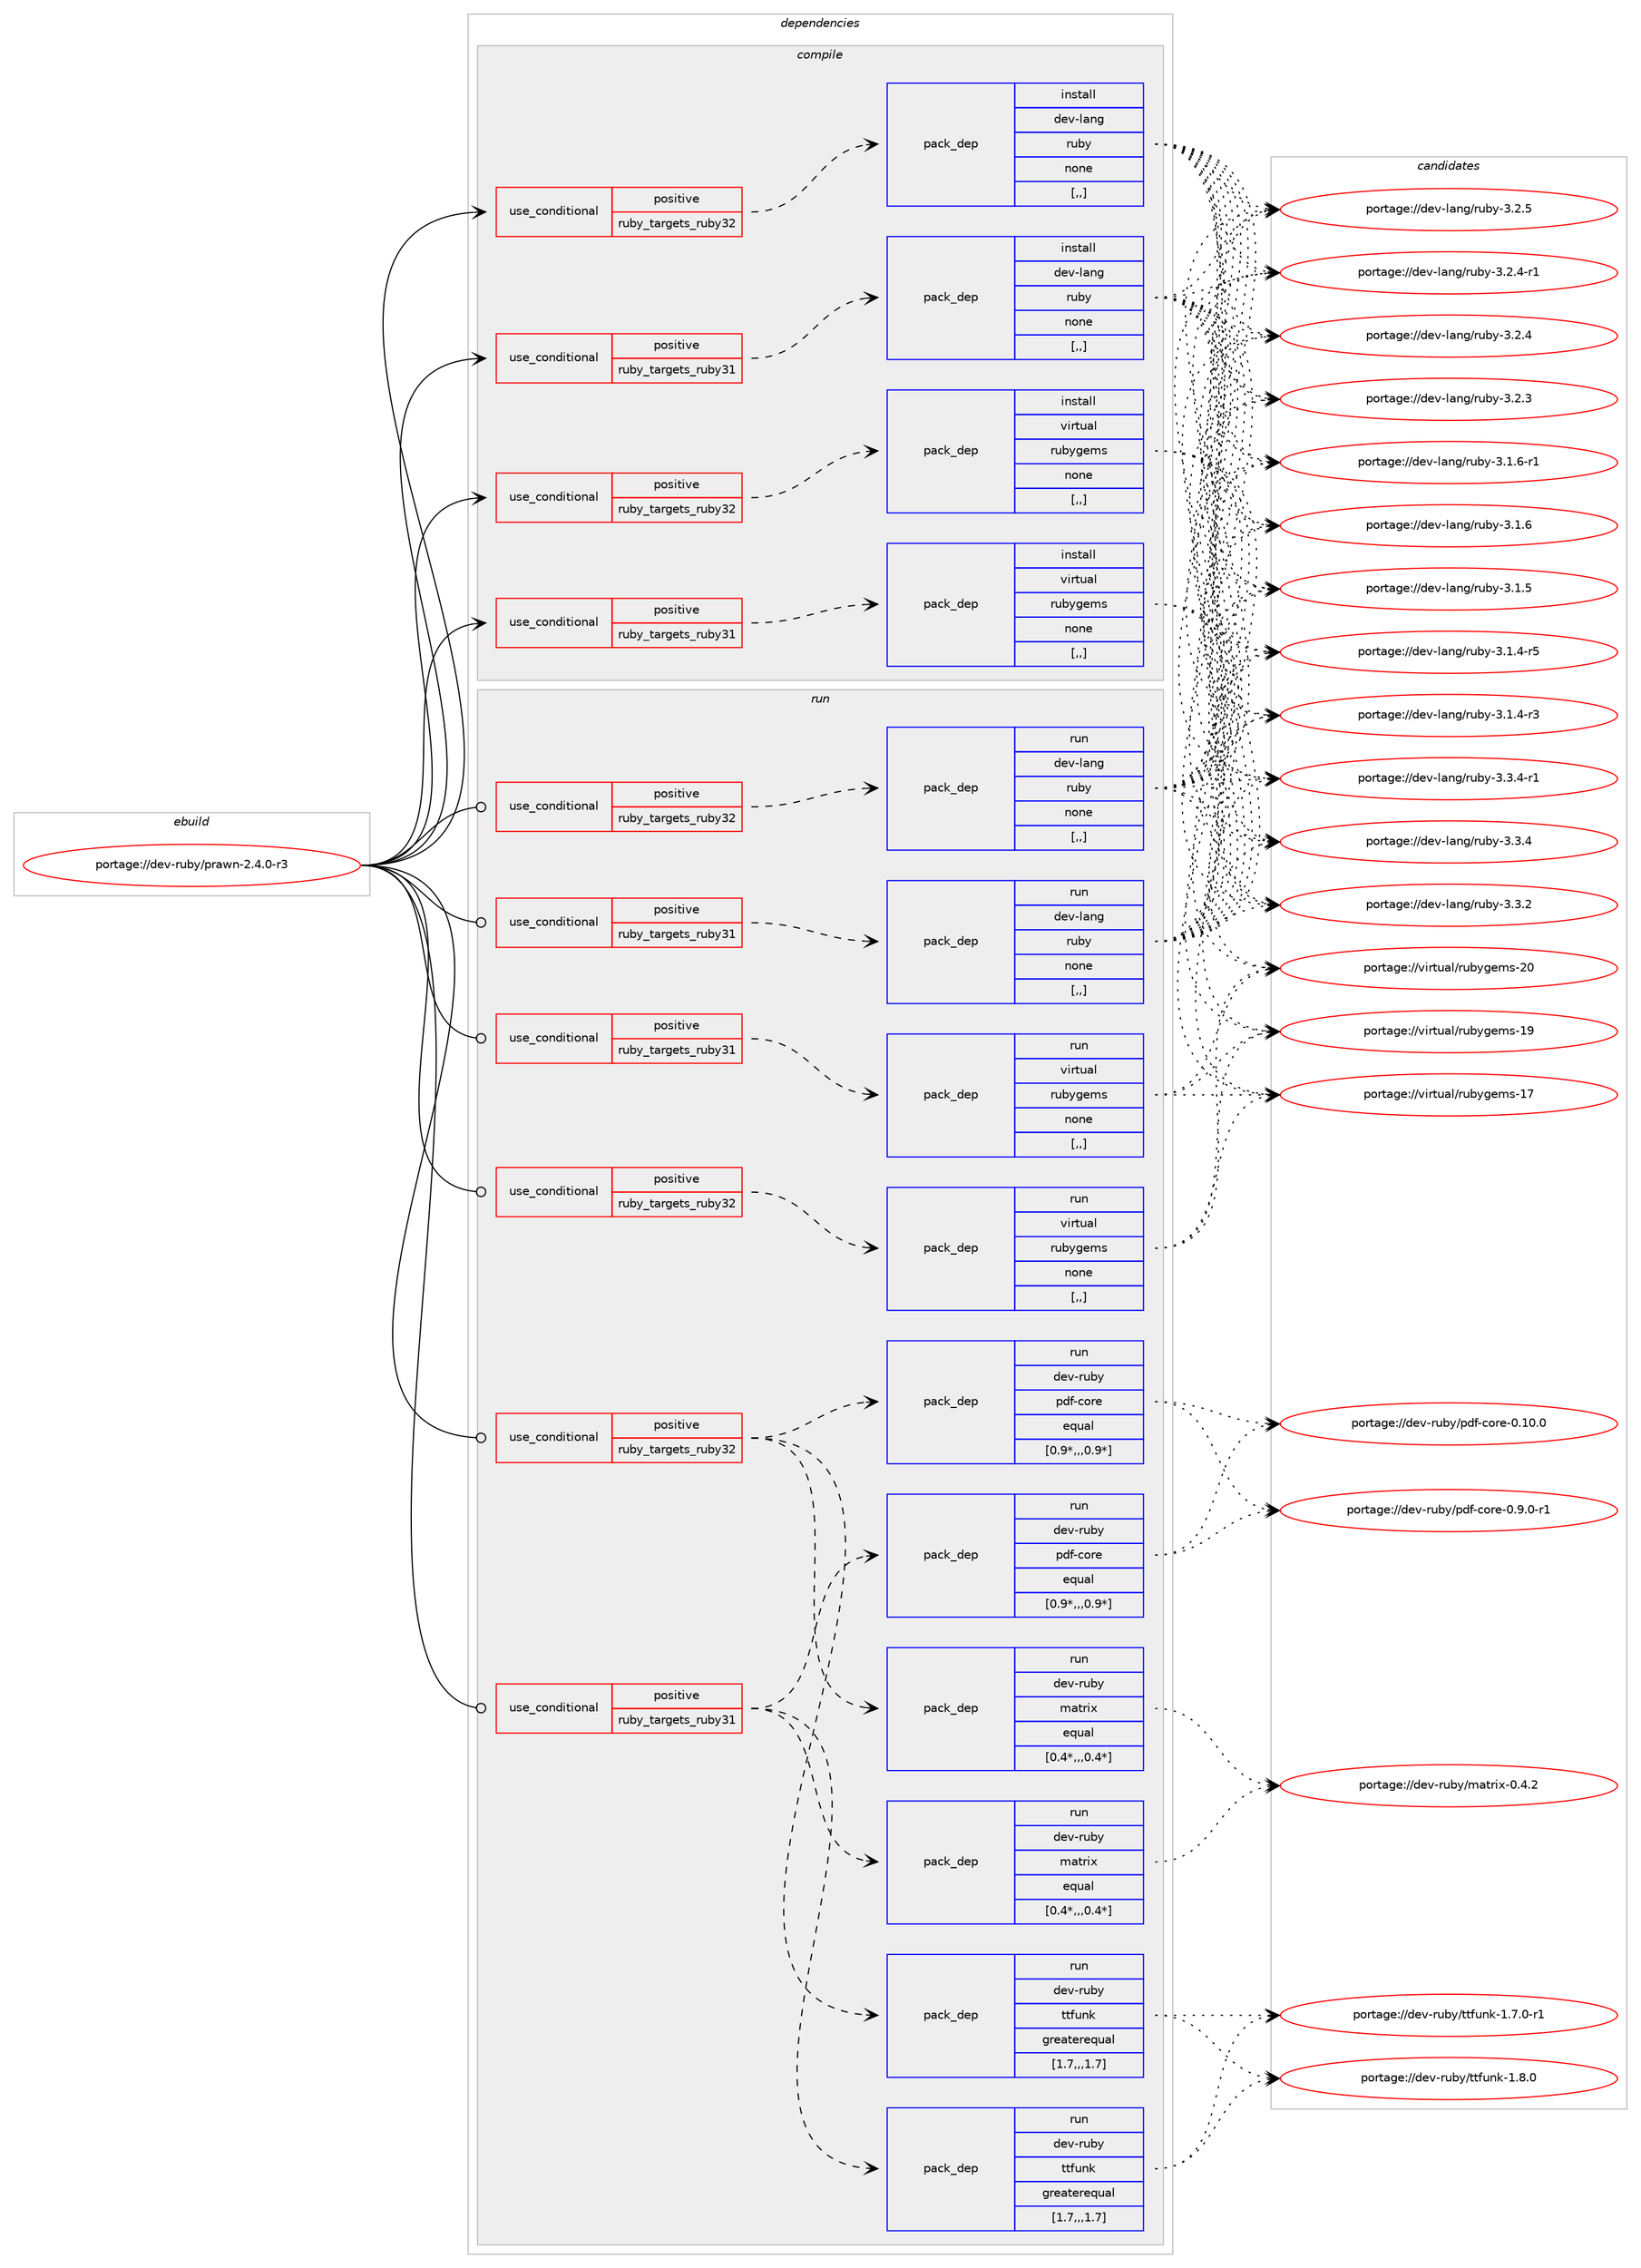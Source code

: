 digraph prolog {

# *************
# Graph options
# *************

newrank=true;
concentrate=true;
compound=true;
graph [rankdir=LR,fontname=Helvetica,fontsize=10,ranksep=1.5];#, ranksep=2.5, nodesep=0.2];
edge  [arrowhead=vee];
node  [fontname=Helvetica,fontsize=10];

# **********
# The ebuild
# **********

subgraph cluster_leftcol {
color=gray;
label=<<i>ebuild</i>>;
id [label="portage://dev-ruby/prawn-2.4.0-r3", color=red, width=4, href="../dev-ruby/prawn-2.4.0-r3.svg"];
}

# ****************
# The dependencies
# ****************

subgraph cluster_midcol {
color=gray;
label=<<i>dependencies</i>>;
subgraph cluster_compile {
fillcolor="#eeeeee";
style=filled;
label=<<i>compile</i>>;
subgraph cond52717 {
dependency194575 [label=<<TABLE BORDER="0" CELLBORDER="1" CELLSPACING="0" CELLPADDING="4"><TR><TD ROWSPAN="3" CELLPADDING="10">use_conditional</TD></TR><TR><TD>positive</TD></TR><TR><TD>ruby_targets_ruby31</TD></TR></TABLE>>, shape=none, color=red];
subgraph pack140505 {
dependency194576 [label=<<TABLE BORDER="0" CELLBORDER="1" CELLSPACING="0" CELLPADDING="4" WIDTH="220"><TR><TD ROWSPAN="6" CELLPADDING="30">pack_dep</TD></TR><TR><TD WIDTH="110">install</TD></TR><TR><TD>dev-lang</TD></TR><TR><TD>ruby</TD></TR><TR><TD>none</TD></TR><TR><TD>[,,]</TD></TR></TABLE>>, shape=none, color=blue];
}
dependency194575:e -> dependency194576:w [weight=20,style="dashed",arrowhead="vee"];
}
id:e -> dependency194575:w [weight=20,style="solid",arrowhead="vee"];
subgraph cond52718 {
dependency194577 [label=<<TABLE BORDER="0" CELLBORDER="1" CELLSPACING="0" CELLPADDING="4"><TR><TD ROWSPAN="3" CELLPADDING="10">use_conditional</TD></TR><TR><TD>positive</TD></TR><TR><TD>ruby_targets_ruby31</TD></TR></TABLE>>, shape=none, color=red];
subgraph pack140506 {
dependency194578 [label=<<TABLE BORDER="0" CELLBORDER="1" CELLSPACING="0" CELLPADDING="4" WIDTH="220"><TR><TD ROWSPAN="6" CELLPADDING="30">pack_dep</TD></TR><TR><TD WIDTH="110">install</TD></TR><TR><TD>virtual</TD></TR><TR><TD>rubygems</TD></TR><TR><TD>none</TD></TR><TR><TD>[,,]</TD></TR></TABLE>>, shape=none, color=blue];
}
dependency194577:e -> dependency194578:w [weight=20,style="dashed",arrowhead="vee"];
}
id:e -> dependency194577:w [weight=20,style="solid",arrowhead="vee"];
subgraph cond52719 {
dependency194579 [label=<<TABLE BORDER="0" CELLBORDER="1" CELLSPACING="0" CELLPADDING="4"><TR><TD ROWSPAN="3" CELLPADDING="10">use_conditional</TD></TR><TR><TD>positive</TD></TR><TR><TD>ruby_targets_ruby32</TD></TR></TABLE>>, shape=none, color=red];
subgraph pack140507 {
dependency194580 [label=<<TABLE BORDER="0" CELLBORDER="1" CELLSPACING="0" CELLPADDING="4" WIDTH="220"><TR><TD ROWSPAN="6" CELLPADDING="30">pack_dep</TD></TR><TR><TD WIDTH="110">install</TD></TR><TR><TD>dev-lang</TD></TR><TR><TD>ruby</TD></TR><TR><TD>none</TD></TR><TR><TD>[,,]</TD></TR></TABLE>>, shape=none, color=blue];
}
dependency194579:e -> dependency194580:w [weight=20,style="dashed",arrowhead="vee"];
}
id:e -> dependency194579:w [weight=20,style="solid",arrowhead="vee"];
subgraph cond52720 {
dependency194581 [label=<<TABLE BORDER="0" CELLBORDER="1" CELLSPACING="0" CELLPADDING="4"><TR><TD ROWSPAN="3" CELLPADDING="10">use_conditional</TD></TR><TR><TD>positive</TD></TR><TR><TD>ruby_targets_ruby32</TD></TR></TABLE>>, shape=none, color=red];
subgraph pack140508 {
dependency194582 [label=<<TABLE BORDER="0" CELLBORDER="1" CELLSPACING="0" CELLPADDING="4" WIDTH="220"><TR><TD ROWSPAN="6" CELLPADDING="30">pack_dep</TD></TR><TR><TD WIDTH="110">install</TD></TR><TR><TD>virtual</TD></TR><TR><TD>rubygems</TD></TR><TR><TD>none</TD></TR><TR><TD>[,,]</TD></TR></TABLE>>, shape=none, color=blue];
}
dependency194581:e -> dependency194582:w [weight=20,style="dashed",arrowhead="vee"];
}
id:e -> dependency194581:w [weight=20,style="solid",arrowhead="vee"];
}
subgraph cluster_compileandrun {
fillcolor="#eeeeee";
style=filled;
label=<<i>compile and run</i>>;
}
subgraph cluster_run {
fillcolor="#eeeeee";
style=filled;
label=<<i>run</i>>;
subgraph cond52721 {
dependency194583 [label=<<TABLE BORDER="0" CELLBORDER="1" CELLSPACING="0" CELLPADDING="4"><TR><TD ROWSPAN="3" CELLPADDING="10">use_conditional</TD></TR><TR><TD>positive</TD></TR><TR><TD>ruby_targets_ruby31</TD></TR></TABLE>>, shape=none, color=red];
subgraph pack140509 {
dependency194584 [label=<<TABLE BORDER="0" CELLBORDER="1" CELLSPACING="0" CELLPADDING="4" WIDTH="220"><TR><TD ROWSPAN="6" CELLPADDING="30">pack_dep</TD></TR><TR><TD WIDTH="110">run</TD></TR><TR><TD>dev-lang</TD></TR><TR><TD>ruby</TD></TR><TR><TD>none</TD></TR><TR><TD>[,,]</TD></TR></TABLE>>, shape=none, color=blue];
}
dependency194583:e -> dependency194584:w [weight=20,style="dashed",arrowhead="vee"];
}
id:e -> dependency194583:w [weight=20,style="solid",arrowhead="odot"];
subgraph cond52722 {
dependency194585 [label=<<TABLE BORDER="0" CELLBORDER="1" CELLSPACING="0" CELLPADDING="4"><TR><TD ROWSPAN="3" CELLPADDING="10">use_conditional</TD></TR><TR><TD>positive</TD></TR><TR><TD>ruby_targets_ruby31</TD></TR></TABLE>>, shape=none, color=red];
subgraph pack140510 {
dependency194586 [label=<<TABLE BORDER="0" CELLBORDER="1" CELLSPACING="0" CELLPADDING="4" WIDTH="220"><TR><TD ROWSPAN="6" CELLPADDING="30">pack_dep</TD></TR><TR><TD WIDTH="110">run</TD></TR><TR><TD>dev-ruby</TD></TR><TR><TD>matrix</TD></TR><TR><TD>equal</TD></TR><TR><TD>[0.4*,,,0.4*]</TD></TR></TABLE>>, shape=none, color=blue];
}
dependency194585:e -> dependency194586:w [weight=20,style="dashed",arrowhead="vee"];
subgraph pack140511 {
dependency194587 [label=<<TABLE BORDER="0" CELLBORDER="1" CELLSPACING="0" CELLPADDING="4" WIDTH="220"><TR><TD ROWSPAN="6" CELLPADDING="30">pack_dep</TD></TR><TR><TD WIDTH="110">run</TD></TR><TR><TD>dev-ruby</TD></TR><TR><TD>pdf-core</TD></TR><TR><TD>equal</TD></TR><TR><TD>[0.9*,,,0.9*]</TD></TR></TABLE>>, shape=none, color=blue];
}
dependency194585:e -> dependency194587:w [weight=20,style="dashed",arrowhead="vee"];
subgraph pack140512 {
dependency194588 [label=<<TABLE BORDER="0" CELLBORDER="1" CELLSPACING="0" CELLPADDING="4" WIDTH="220"><TR><TD ROWSPAN="6" CELLPADDING="30">pack_dep</TD></TR><TR><TD WIDTH="110">run</TD></TR><TR><TD>dev-ruby</TD></TR><TR><TD>ttfunk</TD></TR><TR><TD>greaterequal</TD></TR><TR><TD>[1.7,,,1.7]</TD></TR></TABLE>>, shape=none, color=blue];
}
dependency194585:e -> dependency194588:w [weight=20,style="dashed",arrowhead="vee"];
}
id:e -> dependency194585:w [weight=20,style="solid",arrowhead="odot"];
subgraph cond52723 {
dependency194589 [label=<<TABLE BORDER="0" CELLBORDER="1" CELLSPACING="0" CELLPADDING="4"><TR><TD ROWSPAN="3" CELLPADDING="10">use_conditional</TD></TR><TR><TD>positive</TD></TR><TR><TD>ruby_targets_ruby31</TD></TR></TABLE>>, shape=none, color=red];
subgraph pack140513 {
dependency194590 [label=<<TABLE BORDER="0" CELLBORDER="1" CELLSPACING="0" CELLPADDING="4" WIDTH="220"><TR><TD ROWSPAN="6" CELLPADDING="30">pack_dep</TD></TR><TR><TD WIDTH="110">run</TD></TR><TR><TD>virtual</TD></TR><TR><TD>rubygems</TD></TR><TR><TD>none</TD></TR><TR><TD>[,,]</TD></TR></TABLE>>, shape=none, color=blue];
}
dependency194589:e -> dependency194590:w [weight=20,style="dashed",arrowhead="vee"];
}
id:e -> dependency194589:w [weight=20,style="solid",arrowhead="odot"];
subgraph cond52724 {
dependency194591 [label=<<TABLE BORDER="0" CELLBORDER="1" CELLSPACING="0" CELLPADDING="4"><TR><TD ROWSPAN="3" CELLPADDING="10">use_conditional</TD></TR><TR><TD>positive</TD></TR><TR><TD>ruby_targets_ruby32</TD></TR></TABLE>>, shape=none, color=red];
subgraph pack140514 {
dependency194592 [label=<<TABLE BORDER="0" CELLBORDER="1" CELLSPACING="0" CELLPADDING="4" WIDTH="220"><TR><TD ROWSPAN="6" CELLPADDING="30">pack_dep</TD></TR><TR><TD WIDTH="110">run</TD></TR><TR><TD>dev-lang</TD></TR><TR><TD>ruby</TD></TR><TR><TD>none</TD></TR><TR><TD>[,,]</TD></TR></TABLE>>, shape=none, color=blue];
}
dependency194591:e -> dependency194592:w [weight=20,style="dashed",arrowhead="vee"];
}
id:e -> dependency194591:w [weight=20,style="solid",arrowhead="odot"];
subgraph cond52725 {
dependency194593 [label=<<TABLE BORDER="0" CELLBORDER="1" CELLSPACING="0" CELLPADDING="4"><TR><TD ROWSPAN="3" CELLPADDING="10">use_conditional</TD></TR><TR><TD>positive</TD></TR><TR><TD>ruby_targets_ruby32</TD></TR></TABLE>>, shape=none, color=red];
subgraph pack140515 {
dependency194594 [label=<<TABLE BORDER="0" CELLBORDER="1" CELLSPACING="0" CELLPADDING="4" WIDTH="220"><TR><TD ROWSPAN="6" CELLPADDING="30">pack_dep</TD></TR><TR><TD WIDTH="110">run</TD></TR><TR><TD>dev-ruby</TD></TR><TR><TD>matrix</TD></TR><TR><TD>equal</TD></TR><TR><TD>[0.4*,,,0.4*]</TD></TR></TABLE>>, shape=none, color=blue];
}
dependency194593:e -> dependency194594:w [weight=20,style="dashed",arrowhead="vee"];
subgraph pack140516 {
dependency194595 [label=<<TABLE BORDER="0" CELLBORDER="1" CELLSPACING="0" CELLPADDING="4" WIDTH="220"><TR><TD ROWSPAN="6" CELLPADDING="30">pack_dep</TD></TR><TR><TD WIDTH="110">run</TD></TR><TR><TD>dev-ruby</TD></TR><TR><TD>pdf-core</TD></TR><TR><TD>equal</TD></TR><TR><TD>[0.9*,,,0.9*]</TD></TR></TABLE>>, shape=none, color=blue];
}
dependency194593:e -> dependency194595:w [weight=20,style="dashed",arrowhead="vee"];
subgraph pack140517 {
dependency194596 [label=<<TABLE BORDER="0" CELLBORDER="1" CELLSPACING="0" CELLPADDING="4" WIDTH="220"><TR><TD ROWSPAN="6" CELLPADDING="30">pack_dep</TD></TR><TR><TD WIDTH="110">run</TD></TR><TR><TD>dev-ruby</TD></TR><TR><TD>ttfunk</TD></TR><TR><TD>greaterequal</TD></TR><TR><TD>[1.7,,,1.7]</TD></TR></TABLE>>, shape=none, color=blue];
}
dependency194593:e -> dependency194596:w [weight=20,style="dashed",arrowhead="vee"];
}
id:e -> dependency194593:w [weight=20,style="solid",arrowhead="odot"];
subgraph cond52726 {
dependency194597 [label=<<TABLE BORDER="0" CELLBORDER="1" CELLSPACING="0" CELLPADDING="4"><TR><TD ROWSPAN="3" CELLPADDING="10">use_conditional</TD></TR><TR><TD>positive</TD></TR><TR><TD>ruby_targets_ruby32</TD></TR></TABLE>>, shape=none, color=red];
subgraph pack140518 {
dependency194598 [label=<<TABLE BORDER="0" CELLBORDER="1" CELLSPACING="0" CELLPADDING="4" WIDTH="220"><TR><TD ROWSPAN="6" CELLPADDING="30">pack_dep</TD></TR><TR><TD WIDTH="110">run</TD></TR><TR><TD>virtual</TD></TR><TR><TD>rubygems</TD></TR><TR><TD>none</TD></TR><TR><TD>[,,]</TD></TR></TABLE>>, shape=none, color=blue];
}
dependency194597:e -> dependency194598:w [weight=20,style="dashed",arrowhead="vee"];
}
id:e -> dependency194597:w [weight=20,style="solid",arrowhead="odot"];
}
}

# **************
# The candidates
# **************

subgraph cluster_choices {
rank=same;
color=gray;
label=<<i>candidates</i>>;

subgraph choice140505 {
color=black;
nodesep=1;
choice100101118451089711010347114117981214551465146524511449 [label="portage://dev-lang/ruby-3.3.4-r1", color=red, width=4,href="../dev-lang/ruby-3.3.4-r1.svg"];
choice10010111845108971101034711411798121455146514652 [label="portage://dev-lang/ruby-3.3.4", color=red, width=4,href="../dev-lang/ruby-3.3.4.svg"];
choice10010111845108971101034711411798121455146514650 [label="portage://dev-lang/ruby-3.3.2", color=red, width=4,href="../dev-lang/ruby-3.3.2.svg"];
choice10010111845108971101034711411798121455146504653 [label="portage://dev-lang/ruby-3.2.5", color=red, width=4,href="../dev-lang/ruby-3.2.5.svg"];
choice100101118451089711010347114117981214551465046524511449 [label="portage://dev-lang/ruby-3.2.4-r1", color=red, width=4,href="../dev-lang/ruby-3.2.4-r1.svg"];
choice10010111845108971101034711411798121455146504652 [label="portage://dev-lang/ruby-3.2.4", color=red, width=4,href="../dev-lang/ruby-3.2.4.svg"];
choice10010111845108971101034711411798121455146504651 [label="portage://dev-lang/ruby-3.2.3", color=red, width=4,href="../dev-lang/ruby-3.2.3.svg"];
choice100101118451089711010347114117981214551464946544511449 [label="portage://dev-lang/ruby-3.1.6-r1", color=red, width=4,href="../dev-lang/ruby-3.1.6-r1.svg"];
choice10010111845108971101034711411798121455146494654 [label="portage://dev-lang/ruby-3.1.6", color=red, width=4,href="../dev-lang/ruby-3.1.6.svg"];
choice10010111845108971101034711411798121455146494653 [label="portage://dev-lang/ruby-3.1.5", color=red, width=4,href="../dev-lang/ruby-3.1.5.svg"];
choice100101118451089711010347114117981214551464946524511453 [label="portage://dev-lang/ruby-3.1.4-r5", color=red, width=4,href="../dev-lang/ruby-3.1.4-r5.svg"];
choice100101118451089711010347114117981214551464946524511451 [label="portage://dev-lang/ruby-3.1.4-r3", color=red, width=4,href="../dev-lang/ruby-3.1.4-r3.svg"];
dependency194576:e -> choice100101118451089711010347114117981214551465146524511449:w [style=dotted,weight="100"];
dependency194576:e -> choice10010111845108971101034711411798121455146514652:w [style=dotted,weight="100"];
dependency194576:e -> choice10010111845108971101034711411798121455146514650:w [style=dotted,weight="100"];
dependency194576:e -> choice10010111845108971101034711411798121455146504653:w [style=dotted,weight="100"];
dependency194576:e -> choice100101118451089711010347114117981214551465046524511449:w [style=dotted,weight="100"];
dependency194576:e -> choice10010111845108971101034711411798121455146504652:w [style=dotted,weight="100"];
dependency194576:e -> choice10010111845108971101034711411798121455146504651:w [style=dotted,weight="100"];
dependency194576:e -> choice100101118451089711010347114117981214551464946544511449:w [style=dotted,weight="100"];
dependency194576:e -> choice10010111845108971101034711411798121455146494654:w [style=dotted,weight="100"];
dependency194576:e -> choice10010111845108971101034711411798121455146494653:w [style=dotted,weight="100"];
dependency194576:e -> choice100101118451089711010347114117981214551464946524511453:w [style=dotted,weight="100"];
dependency194576:e -> choice100101118451089711010347114117981214551464946524511451:w [style=dotted,weight="100"];
}
subgraph choice140506 {
color=black;
nodesep=1;
choice118105114116117971084711411798121103101109115455048 [label="portage://virtual/rubygems-20", color=red, width=4,href="../virtual/rubygems-20.svg"];
choice118105114116117971084711411798121103101109115454957 [label="portage://virtual/rubygems-19", color=red, width=4,href="../virtual/rubygems-19.svg"];
choice118105114116117971084711411798121103101109115454955 [label="portage://virtual/rubygems-17", color=red, width=4,href="../virtual/rubygems-17.svg"];
dependency194578:e -> choice118105114116117971084711411798121103101109115455048:w [style=dotted,weight="100"];
dependency194578:e -> choice118105114116117971084711411798121103101109115454957:w [style=dotted,weight="100"];
dependency194578:e -> choice118105114116117971084711411798121103101109115454955:w [style=dotted,weight="100"];
}
subgraph choice140507 {
color=black;
nodesep=1;
choice100101118451089711010347114117981214551465146524511449 [label="portage://dev-lang/ruby-3.3.4-r1", color=red, width=4,href="../dev-lang/ruby-3.3.4-r1.svg"];
choice10010111845108971101034711411798121455146514652 [label="portage://dev-lang/ruby-3.3.4", color=red, width=4,href="../dev-lang/ruby-3.3.4.svg"];
choice10010111845108971101034711411798121455146514650 [label="portage://dev-lang/ruby-3.3.2", color=red, width=4,href="../dev-lang/ruby-3.3.2.svg"];
choice10010111845108971101034711411798121455146504653 [label="portage://dev-lang/ruby-3.2.5", color=red, width=4,href="../dev-lang/ruby-3.2.5.svg"];
choice100101118451089711010347114117981214551465046524511449 [label="portage://dev-lang/ruby-3.2.4-r1", color=red, width=4,href="../dev-lang/ruby-3.2.4-r1.svg"];
choice10010111845108971101034711411798121455146504652 [label="portage://dev-lang/ruby-3.2.4", color=red, width=4,href="../dev-lang/ruby-3.2.4.svg"];
choice10010111845108971101034711411798121455146504651 [label="portage://dev-lang/ruby-3.2.3", color=red, width=4,href="../dev-lang/ruby-3.2.3.svg"];
choice100101118451089711010347114117981214551464946544511449 [label="portage://dev-lang/ruby-3.1.6-r1", color=red, width=4,href="../dev-lang/ruby-3.1.6-r1.svg"];
choice10010111845108971101034711411798121455146494654 [label="portage://dev-lang/ruby-3.1.6", color=red, width=4,href="../dev-lang/ruby-3.1.6.svg"];
choice10010111845108971101034711411798121455146494653 [label="portage://dev-lang/ruby-3.1.5", color=red, width=4,href="../dev-lang/ruby-3.1.5.svg"];
choice100101118451089711010347114117981214551464946524511453 [label="portage://dev-lang/ruby-3.1.4-r5", color=red, width=4,href="../dev-lang/ruby-3.1.4-r5.svg"];
choice100101118451089711010347114117981214551464946524511451 [label="portage://dev-lang/ruby-3.1.4-r3", color=red, width=4,href="../dev-lang/ruby-3.1.4-r3.svg"];
dependency194580:e -> choice100101118451089711010347114117981214551465146524511449:w [style=dotted,weight="100"];
dependency194580:e -> choice10010111845108971101034711411798121455146514652:w [style=dotted,weight="100"];
dependency194580:e -> choice10010111845108971101034711411798121455146514650:w [style=dotted,weight="100"];
dependency194580:e -> choice10010111845108971101034711411798121455146504653:w [style=dotted,weight="100"];
dependency194580:e -> choice100101118451089711010347114117981214551465046524511449:w [style=dotted,weight="100"];
dependency194580:e -> choice10010111845108971101034711411798121455146504652:w [style=dotted,weight="100"];
dependency194580:e -> choice10010111845108971101034711411798121455146504651:w [style=dotted,weight="100"];
dependency194580:e -> choice100101118451089711010347114117981214551464946544511449:w [style=dotted,weight="100"];
dependency194580:e -> choice10010111845108971101034711411798121455146494654:w [style=dotted,weight="100"];
dependency194580:e -> choice10010111845108971101034711411798121455146494653:w [style=dotted,weight="100"];
dependency194580:e -> choice100101118451089711010347114117981214551464946524511453:w [style=dotted,weight="100"];
dependency194580:e -> choice100101118451089711010347114117981214551464946524511451:w [style=dotted,weight="100"];
}
subgraph choice140508 {
color=black;
nodesep=1;
choice118105114116117971084711411798121103101109115455048 [label="portage://virtual/rubygems-20", color=red, width=4,href="../virtual/rubygems-20.svg"];
choice118105114116117971084711411798121103101109115454957 [label="portage://virtual/rubygems-19", color=red, width=4,href="../virtual/rubygems-19.svg"];
choice118105114116117971084711411798121103101109115454955 [label="portage://virtual/rubygems-17", color=red, width=4,href="../virtual/rubygems-17.svg"];
dependency194582:e -> choice118105114116117971084711411798121103101109115455048:w [style=dotted,weight="100"];
dependency194582:e -> choice118105114116117971084711411798121103101109115454957:w [style=dotted,weight="100"];
dependency194582:e -> choice118105114116117971084711411798121103101109115454955:w [style=dotted,weight="100"];
}
subgraph choice140509 {
color=black;
nodesep=1;
choice100101118451089711010347114117981214551465146524511449 [label="portage://dev-lang/ruby-3.3.4-r1", color=red, width=4,href="../dev-lang/ruby-3.3.4-r1.svg"];
choice10010111845108971101034711411798121455146514652 [label="portage://dev-lang/ruby-3.3.4", color=red, width=4,href="../dev-lang/ruby-3.3.4.svg"];
choice10010111845108971101034711411798121455146514650 [label="portage://dev-lang/ruby-3.3.2", color=red, width=4,href="../dev-lang/ruby-3.3.2.svg"];
choice10010111845108971101034711411798121455146504653 [label="portage://dev-lang/ruby-3.2.5", color=red, width=4,href="../dev-lang/ruby-3.2.5.svg"];
choice100101118451089711010347114117981214551465046524511449 [label="portage://dev-lang/ruby-3.2.4-r1", color=red, width=4,href="../dev-lang/ruby-3.2.4-r1.svg"];
choice10010111845108971101034711411798121455146504652 [label="portage://dev-lang/ruby-3.2.4", color=red, width=4,href="../dev-lang/ruby-3.2.4.svg"];
choice10010111845108971101034711411798121455146504651 [label="portage://dev-lang/ruby-3.2.3", color=red, width=4,href="../dev-lang/ruby-3.2.3.svg"];
choice100101118451089711010347114117981214551464946544511449 [label="portage://dev-lang/ruby-3.1.6-r1", color=red, width=4,href="../dev-lang/ruby-3.1.6-r1.svg"];
choice10010111845108971101034711411798121455146494654 [label="portage://dev-lang/ruby-3.1.6", color=red, width=4,href="../dev-lang/ruby-3.1.6.svg"];
choice10010111845108971101034711411798121455146494653 [label="portage://dev-lang/ruby-3.1.5", color=red, width=4,href="../dev-lang/ruby-3.1.5.svg"];
choice100101118451089711010347114117981214551464946524511453 [label="portage://dev-lang/ruby-3.1.4-r5", color=red, width=4,href="../dev-lang/ruby-3.1.4-r5.svg"];
choice100101118451089711010347114117981214551464946524511451 [label="portage://dev-lang/ruby-3.1.4-r3", color=red, width=4,href="../dev-lang/ruby-3.1.4-r3.svg"];
dependency194584:e -> choice100101118451089711010347114117981214551465146524511449:w [style=dotted,weight="100"];
dependency194584:e -> choice10010111845108971101034711411798121455146514652:w [style=dotted,weight="100"];
dependency194584:e -> choice10010111845108971101034711411798121455146514650:w [style=dotted,weight="100"];
dependency194584:e -> choice10010111845108971101034711411798121455146504653:w [style=dotted,weight="100"];
dependency194584:e -> choice100101118451089711010347114117981214551465046524511449:w [style=dotted,weight="100"];
dependency194584:e -> choice10010111845108971101034711411798121455146504652:w [style=dotted,weight="100"];
dependency194584:e -> choice10010111845108971101034711411798121455146504651:w [style=dotted,weight="100"];
dependency194584:e -> choice100101118451089711010347114117981214551464946544511449:w [style=dotted,weight="100"];
dependency194584:e -> choice10010111845108971101034711411798121455146494654:w [style=dotted,weight="100"];
dependency194584:e -> choice10010111845108971101034711411798121455146494653:w [style=dotted,weight="100"];
dependency194584:e -> choice100101118451089711010347114117981214551464946524511453:w [style=dotted,weight="100"];
dependency194584:e -> choice100101118451089711010347114117981214551464946524511451:w [style=dotted,weight="100"];
}
subgraph choice140510 {
color=black;
nodesep=1;
choice10010111845114117981214710997116114105120454846524650 [label="portage://dev-ruby/matrix-0.4.2", color=red, width=4,href="../dev-ruby/matrix-0.4.2.svg"];
dependency194586:e -> choice10010111845114117981214710997116114105120454846524650:w [style=dotted,weight="100"];
}
subgraph choice140511 {
color=black;
nodesep=1;
choice100101118451141179812147112100102459911111410145484649484648 [label="portage://dev-ruby/pdf-core-0.10.0", color=red, width=4,href="../dev-ruby/pdf-core-0.10.0.svg"];
choice10010111845114117981214711210010245991111141014548465746484511449 [label="portage://dev-ruby/pdf-core-0.9.0-r1", color=red, width=4,href="../dev-ruby/pdf-core-0.9.0-r1.svg"];
dependency194587:e -> choice100101118451141179812147112100102459911111410145484649484648:w [style=dotted,weight="100"];
dependency194587:e -> choice10010111845114117981214711210010245991111141014548465746484511449:w [style=dotted,weight="100"];
}
subgraph choice140512 {
color=black;
nodesep=1;
choice100101118451141179812147116116102117110107454946564648 [label="portage://dev-ruby/ttfunk-1.8.0", color=red, width=4,href="../dev-ruby/ttfunk-1.8.0.svg"];
choice1001011184511411798121471161161021171101074549465546484511449 [label="portage://dev-ruby/ttfunk-1.7.0-r1", color=red, width=4,href="../dev-ruby/ttfunk-1.7.0-r1.svg"];
dependency194588:e -> choice100101118451141179812147116116102117110107454946564648:w [style=dotted,weight="100"];
dependency194588:e -> choice1001011184511411798121471161161021171101074549465546484511449:w [style=dotted,weight="100"];
}
subgraph choice140513 {
color=black;
nodesep=1;
choice118105114116117971084711411798121103101109115455048 [label="portage://virtual/rubygems-20", color=red, width=4,href="../virtual/rubygems-20.svg"];
choice118105114116117971084711411798121103101109115454957 [label="portage://virtual/rubygems-19", color=red, width=4,href="../virtual/rubygems-19.svg"];
choice118105114116117971084711411798121103101109115454955 [label="portage://virtual/rubygems-17", color=red, width=4,href="../virtual/rubygems-17.svg"];
dependency194590:e -> choice118105114116117971084711411798121103101109115455048:w [style=dotted,weight="100"];
dependency194590:e -> choice118105114116117971084711411798121103101109115454957:w [style=dotted,weight="100"];
dependency194590:e -> choice118105114116117971084711411798121103101109115454955:w [style=dotted,weight="100"];
}
subgraph choice140514 {
color=black;
nodesep=1;
choice100101118451089711010347114117981214551465146524511449 [label="portage://dev-lang/ruby-3.3.4-r1", color=red, width=4,href="../dev-lang/ruby-3.3.4-r1.svg"];
choice10010111845108971101034711411798121455146514652 [label="portage://dev-lang/ruby-3.3.4", color=red, width=4,href="../dev-lang/ruby-3.3.4.svg"];
choice10010111845108971101034711411798121455146514650 [label="portage://dev-lang/ruby-3.3.2", color=red, width=4,href="../dev-lang/ruby-3.3.2.svg"];
choice10010111845108971101034711411798121455146504653 [label="portage://dev-lang/ruby-3.2.5", color=red, width=4,href="../dev-lang/ruby-3.2.5.svg"];
choice100101118451089711010347114117981214551465046524511449 [label="portage://dev-lang/ruby-3.2.4-r1", color=red, width=4,href="../dev-lang/ruby-3.2.4-r1.svg"];
choice10010111845108971101034711411798121455146504652 [label="portage://dev-lang/ruby-3.2.4", color=red, width=4,href="../dev-lang/ruby-3.2.4.svg"];
choice10010111845108971101034711411798121455146504651 [label="portage://dev-lang/ruby-3.2.3", color=red, width=4,href="../dev-lang/ruby-3.2.3.svg"];
choice100101118451089711010347114117981214551464946544511449 [label="portage://dev-lang/ruby-3.1.6-r1", color=red, width=4,href="../dev-lang/ruby-3.1.6-r1.svg"];
choice10010111845108971101034711411798121455146494654 [label="portage://dev-lang/ruby-3.1.6", color=red, width=4,href="../dev-lang/ruby-3.1.6.svg"];
choice10010111845108971101034711411798121455146494653 [label="portage://dev-lang/ruby-3.1.5", color=red, width=4,href="../dev-lang/ruby-3.1.5.svg"];
choice100101118451089711010347114117981214551464946524511453 [label="portage://dev-lang/ruby-3.1.4-r5", color=red, width=4,href="../dev-lang/ruby-3.1.4-r5.svg"];
choice100101118451089711010347114117981214551464946524511451 [label="portage://dev-lang/ruby-3.1.4-r3", color=red, width=4,href="../dev-lang/ruby-3.1.4-r3.svg"];
dependency194592:e -> choice100101118451089711010347114117981214551465146524511449:w [style=dotted,weight="100"];
dependency194592:e -> choice10010111845108971101034711411798121455146514652:w [style=dotted,weight="100"];
dependency194592:e -> choice10010111845108971101034711411798121455146514650:w [style=dotted,weight="100"];
dependency194592:e -> choice10010111845108971101034711411798121455146504653:w [style=dotted,weight="100"];
dependency194592:e -> choice100101118451089711010347114117981214551465046524511449:w [style=dotted,weight="100"];
dependency194592:e -> choice10010111845108971101034711411798121455146504652:w [style=dotted,weight="100"];
dependency194592:e -> choice10010111845108971101034711411798121455146504651:w [style=dotted,weight="100"];
dependency194592:e -> choice100101118451089711010347114117981214551464946544511449:w [style=dotted,weight="100"];
dependency194592:e -> choice10010111845108971101034711411798121455146494654:w [style=dotted,weight="100"];
dependency194592:e -> choice10010111845108971101034711411798121455146494653:w [style=dotted,weight="100"];
dependency194592:e -> choice100101118451089711010347114117981214551464946524511453:w [style=dotted,weight="100"];
dependency194592:e -> choice100101118451089711010347114117981214551464946524511451:w [style=dotted,weight="100"];
}
subgraph choice140515 {
color=black;
nodesep=1;
choice10010111845114117981214710997116114105120454846524650 [label="portage://dev-ruby/matrix-0.4.2", color=red, width=4,href="../dev-ruby/matrix-0.4.2.svg"];
dependency194594:e -> choice10010111845114117981214710997116114105120454846524650:w [style=dotted,weight="100"];
}
subgraph choice140516 {
color=black;
nodesep=1;
choice100101118451141179812147112100102459911111410145484649484648 [label="portage://dev-ruby/pdf-core-0.10.0", color=red, width=4,href="../dev-ruby/pdf-core-0.10.0.svg"];
choice10010111845114117981214711210010245991111141014548465746484511449 [label="portage://dev-ruby/pdf-core-0.9.0-r1", color=red, width=4,href="../dev-ruby/pdf-core-0.9.0-r1.svg"];
dependency194595:e -> choice100101118451141179812147112100102459911111410145484649484648:w [style=dotted,weight="100"];
dependency194595:e -> choice10010111845114117981214711210010245991111141014548465746484511449:w [style=dotted,weight="100"];
}
subgraph choice140517 {
color=black;
nodesep=1;
choice100101118451141179812147116116102117110107454946564648 [label="portage://dev-ruby/ttfunk-1.8.0", color=red, width=4,href="../dev-ruby/ttfunk-1.8.0.svg"];
choice1001011184511411798121471161161021171101074549465546484511449 [label="portage://dev-ruby/ttfunk-1.7.0-r1", color=red, width=4,href="../dev-ruby/ttfunk-1.7.0-r1.svg"];
dependency194596:e -> choice100101118451141179812147116116102117110107454946564648:w [style=dotted,weight="100"];
dependency194596:e -> choice1001011184511411798121471161161021171101074549465546484511449:w [style=dotted,weight="100"];
}
subgraph choice140518 {
color=black;
nodesep=1;
choice118105114116117971084711411798121103101109115455048 [label="portage://virtual/rubygems-20", color=red, width=4,href="../virtual/rubygems-20.svg"];
choice118105114116117971084711411798121103101109115454957 [label="portage://virtual/rubygems-19", color=red, width=4,href="../virtual/rubygems-19.svg"];
choice118105114116117971084711411798121103101109115454955 [label="portage://virtual/rubygems-17", color=red, width=4,href="../virtual/rubygems-17.svg"];
dependency194598:e -> choice118105114116117971084711411798121103101109115455048:w [style=dotted,weight="100"];
dependency194598:e -> choice118105114116117971084711411798121103101109115454957:w [style=dotted,weight="100"];
dependency194598:e -> choice118105114116117971084711411798121103101109115454955:w [style=dotted,weight="100"];
}
}

}
